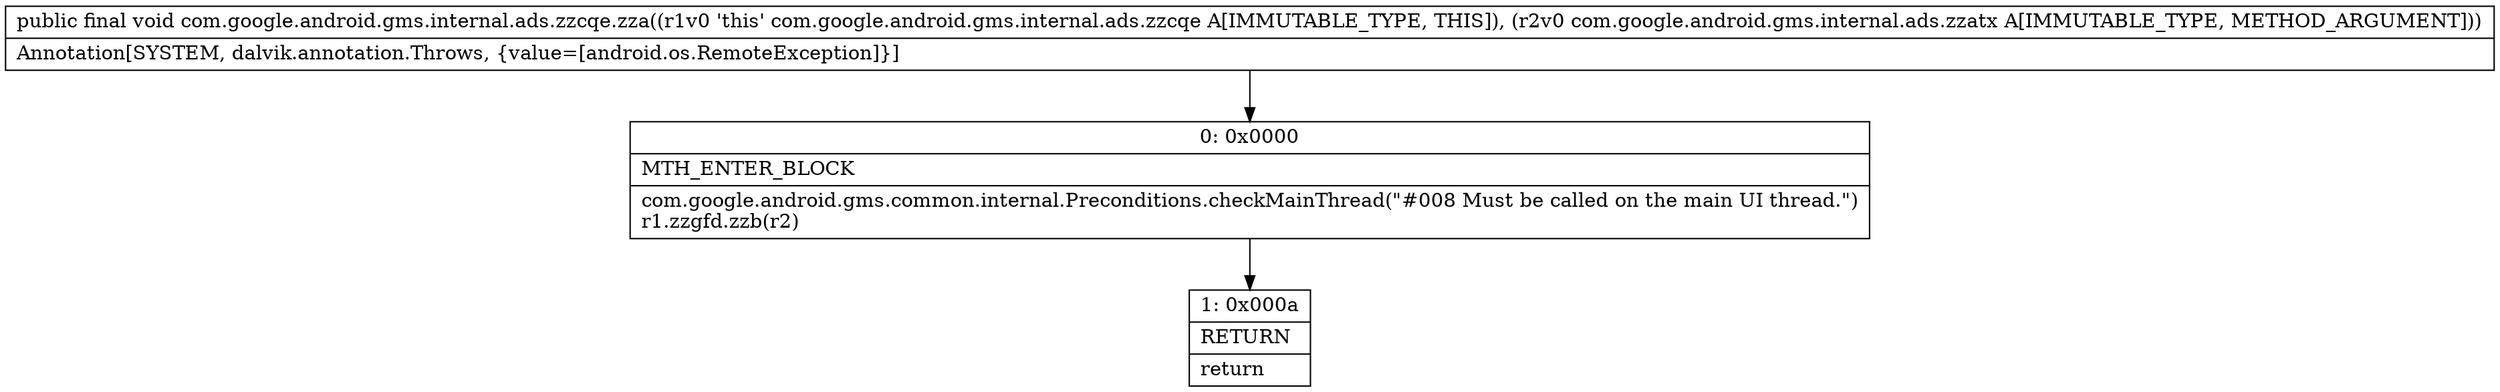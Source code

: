 digraph "CFG forcom.google.android.gms.internal.ads.zzcqe.zza(Lcom\/google\/android\/gms\/internal\/ads\/zzatx;)V" {
Node_0 [shape=record,label="{0\:\ 0x0000|MTH_ENTER_BLOCK\l|com.google.android.gms.common.internal.Preconditions.checkMainThread(\"#008 Must be called on the main UI thread.\")\lr1.zzgfd.zzb(r2)\l}"];
Node_1 [shape=record,label="{1\:\ 0x000a|RETURN\l|return\l}"];
MethodNode[shape=record,label="{public final void com.google.android.gms.internal.ads.zzcqe.zza((r1v0 'this' com.google.android.gms.internal.ads.zzcqe A[IMMUTABLE_TYPE, THIS]), (r2v0 com.google.android.gms.internal.ads.zzatx A[IMMUTABLE_TYPE, METHOD_ARGUMENT]))  | Annotation[SYSTEM, dalvik.annotation.Throws, \{value=[android.os.RemoteException]\}]\l}"];
MethodNode -> Node_0;
Node_0 -> Node_1;
}

